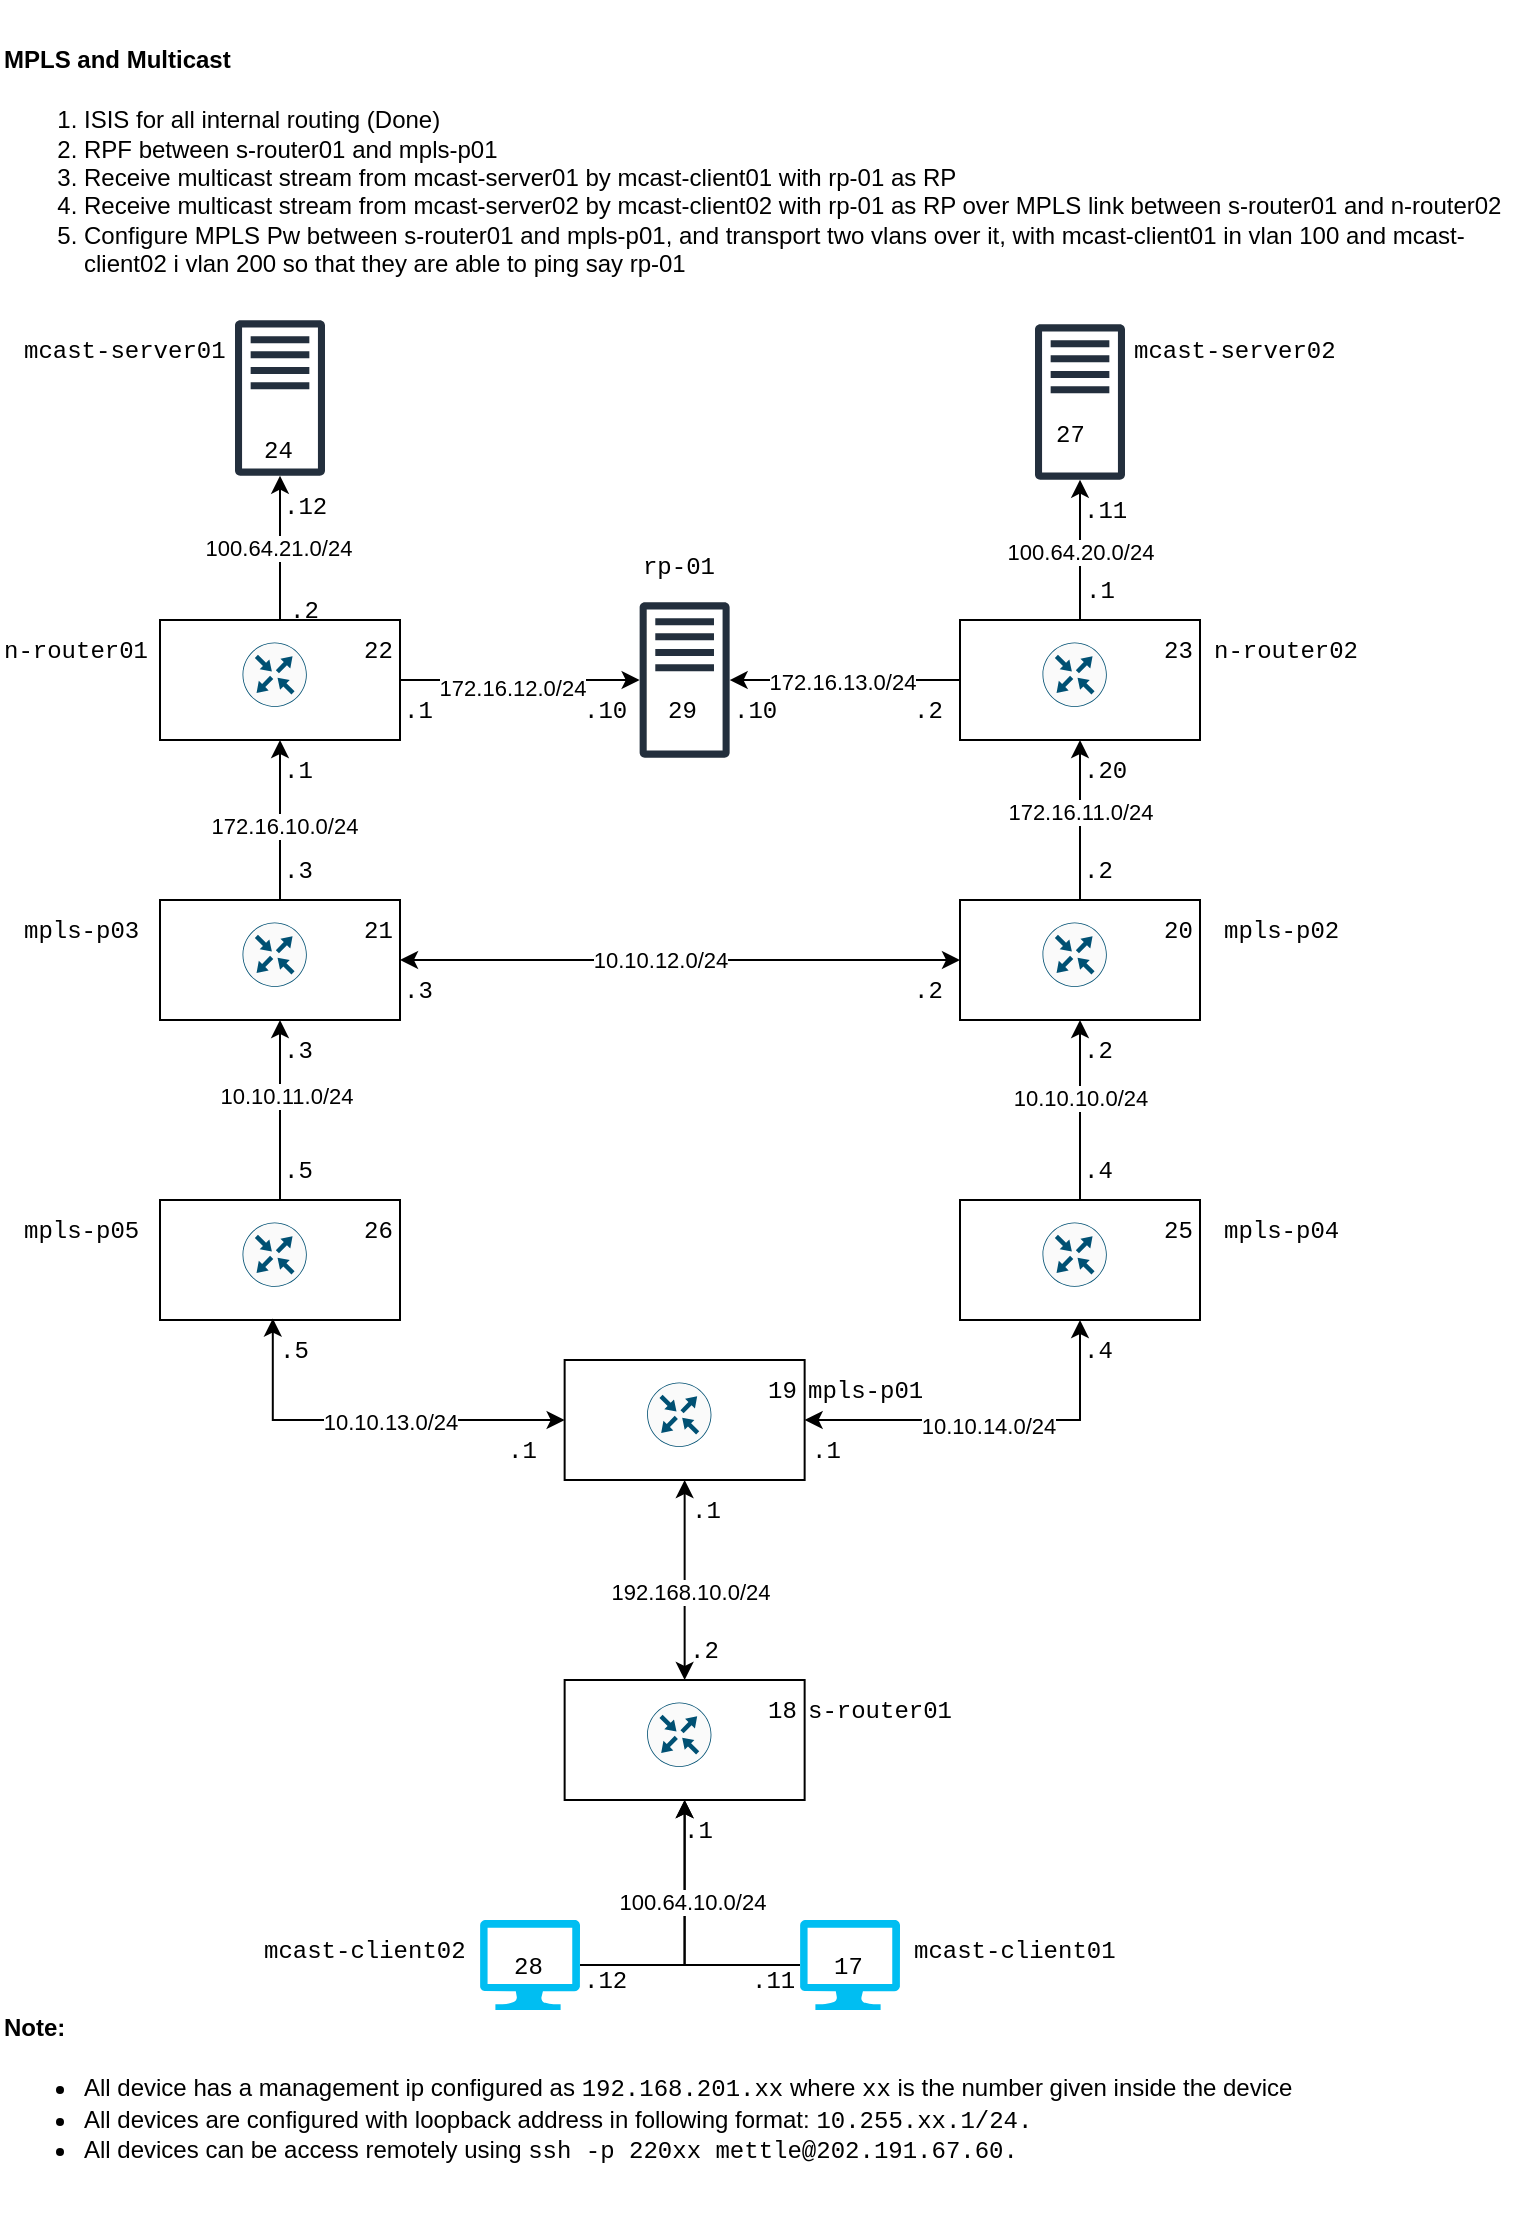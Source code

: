 <mxfile version="24.4.4" type="github">
  <diagram name="Page-1" id="ByGFvIx0IGY0nGWpCWUn">
    <mxGraphModel dx="1006" dy="721" grid="1" gridSize="10" guides="1" tooltips="1" connect="1" arrows="1" fold="1" page="1" pageScale="1" pageWidth="827" pageHeight="1169" math="0" shadow="0">
      <root>
        <mxCell id="0" />
        <mxCell id="1" parent="0" />
        <mxCell id="eoF8KbbVxJdz4AYGsX7u-155" style="edgeStyle=orthogonalEdgeStyle;rounded=0;orthogonalLoop=1;jettySize=auto;html=1;exitX=0;exitY=0.5;exitDx=0;exitDy=0;exitPerimeter=0;entryX=0.5;entryY=1;entryDx=0;entryDy=0;" parent="1" source="eoF8KbbVxJdz4AYGsX7u-15" target="eoF8KbbVxJdz4AYGsX7u-98" edge="1">
          <mxGeometry relative="1" as="geometry" />
        </mxCell>
        <mxCell id="eoF8KbbVxJdz4AYGsX7u-15" value="" style="verticalLabelPosition=bottom;html=1;verticalAlign=top;align=center;strokeColor=none;fillColor=#00BEF2;shape=mxgraph.azure.computer;pointerEvents=1;" parent="1" vertex="1">
          <mxGeometry x="440" y="1000" width="50" height="45" as="geometry" />
        </mxCell>
        <mxCell id="eoF8KbbVxJdz4AYGsX7u-16" value="" style="sketch=0;outlineConnect=0;fontColor=#232F3E;gradientColor=none;fillColor=#232F3D;strokeColor=none;dashed=0;verticalLabelPosition=bottom;verticalAlign=top;align=center;html=1;fontSize=12;fontStyle=0;aspect=fixed;pointerEvents=1;shape=mxgraph.aws4.traditional_server;" parent="1" vertex="1">
          <mxGeometry x="157.5" y="200" width="45" height="78" as="geometry" />
        </mxCell>
        <mxCell id="eoF8KbbVxJdz4AYGsX7u-34" value="&lt;font face=&quot;Courier New&quot;&gt;mcast-client01&lt;/font&gt;" style="text;html=1;align=left;verticalAlign=middle;whiteSpace=wrap;rounded=0;" parent="1" vertex="1">
          <mxGeometry x="495" y="1000" width="130" height="30" as="geometry" />
        </mxCell>
        <mxCell id="eoF8KbbVxJdz4AYGsX7u-36" value="&lt;font face=&quot;Courier New&quot;&gt;.1&lt;/font&gt;" style="text;html=1;align=left;verticalAlign=middle;whiteSpace=wrap;rounded=0;" parent="1" vertex="1">
          <mxGeometry x="380" y="940" width="30" height="30" as="geometry" />
        </mxCell>
        <mxCell id="eoF8KbbVxJdz4AYGsX7u-39" value="&lt;font face=&quot;Courier New&quot;&gt;s-router01&lt;/font&gt;" style="text;html=1;align=left;verticalAlign=middle;whiteSpace=wrap;rounded=0;" parent="1" vertex="1">
          <mxGeometry x="442.32" y="880" width="80" height="30" as="geometry" />
        </mxCell>
        <mxCell id="eoF8KbbVxJdz4AYGsX7u-43" value="&lt;font face=&quot;Courier New&quot;&gt;mpls-p01&lt;/font&gt;" style="text;html=1;align=left;verticalAlign=middle;whiteSpace=wrap;rounded=0;" parent="1" vertex="1">
          <mxGeometry x="442.32" y="720" width="70" height="30" as="geometry" />
        </mxCell>
        <mxCell id="eoF8KbbVxJdz4AYGsX7u-44" value="&lt;font face=&quot;Courier New&quot;&gt;17&lt;/font&gt;" style="text;html=1;align=left;verticalAlign=middle;whiteSpace=wrap;rounded=0;" parent="1" vertex="1">
          <mxGeometry x="455" y="1007.5" width="20" height="30" as="geometry" />
        </mxCell>
        <mxCell id="eoF8KbbVxJdz4AYGsX7u-55" value="&lt;font face=&quot;Courier New&quot;&gt;mpls-p02&lt;/font&gt;" style="text;html=1;align=left;verticalAlign=middle;whiteSpace=wrap;rounded=0;" parent="1" vertex="1">
          <mxGeometry x="650" y="490" width="70" height="30" as="geometry" />
        </mxCell>
        <mxCell id="eoF8KbbVxJdz4AYGsX7u-56" value="&lt;font face=&quot;Courier New&quot;&gt;mpls-p03&lt;/font&gt;" style="text;html=1;align=left;verticalAlign=middle;whiteSpace=wrap;rounded=0;" parent="1" vertex="1">
          <mxGeometry x="50" y="490" width="70" height="30" as="geometry" />
        </mxCell>
        <mxCell id="eoF8KbbVxJdz4AYGsX7u-64" value="&lt;font face=&quot;Courier New&quot;&gt;n-router01&lt;/font&gt;" style="text;html=1;align=left;verticalAlign=middle;whiteSpace=wrap;rounded=0;" parent="1" vertex="1">
          <mxGeometry x="40" y="350" width="80" height="30" as="geometry" />
        </mxCell>
        <mxCell id="eoF8KbbVxJdz4AYGsX7u-65" value="&lt;font face=&quot;Courier New&quot;&gt;n-router02&lt;/font&gt;" style="text;html=1;align=left;verticalAlign=middle;whiteSpace=wrap;rounded=0;" parent="1" vertex="1">
          <mxGeometry x="645" y="350" width="90" height="30" as="geometry" />
        </mxCell>
        <mxCell id="eoF8KbbVxJdz4AYGsX7u-66" value="&lt;font face=&quot;Courier New&quot;&gt;mcast-server02&lt;/font&gt;" style="text;html=1;align=left;verticalAlign=middle;whiteSpace=wrap;rounded=0;" parent="1" vertex="1">
          <mxGeometry x="605" y="200" width="115" height="30" as="geometry" />
        </mxCell>
        <mxCell id="eoF8KbbVxJdz4AYGsX7u-72" value="" style="group" parent="1" vertex="1" connectable="0">
          <mxGeometry x="322.32" y="720" width="120" height="60" as="geometry" />
        </mxCell>
        <mxCell id="eoF8KbbVxJdz4AYGsX7u-80" value="" style="group" parent="eoF8KbbVxJdz4AYGsX7u-72" vertex="1" connectable="0">
          <mxGeometry width="120" height="60" as="geometry" />
        </mxCell>
        <mxCell id="eoF8KbbVxJdz4AYGsX7u-73" value="" style="rounded=0;whiteSpace=wrap;html=1;" parent="eoF8KbbVxJdz4AYGsX7u-80" vertex="1">
          <mxGeometry width="120" height="60" as="geometry" />
        </mxCell>
        <mxCell id="eoF8KbbVxJdz4AYGsX7u-74" value="" style="sketch=0;points=[[0.5,0,0],[1,0.5,0],[0.5,1,0],[0,0.5,0],[0.145,0.145,0],[0.856,0.145,0],[0.855,0.856,0],[0.145,0.855,0]];verticalLabelPosition=bottom;html=1;verticalAlign=top;aspect=fixed;align=center;pointerEvents=1;shape=mxgraph.cisco19.rect;prIcon=router;fillColor=#FAFAFA;strokeColor=#005073;" parent="eoF8KbbVxJdz4AYGsX7u-80" vertex="1">
          <mxGeometry x="41.25" y="11.25" width="32.143" height="32.143" as="geometry" />
        </mxCell>
        <mxCell id="eoF8KbbVxJdz4AYGsX7u-46" value="&lt;font face=&quot;Courier New&quot;&gt;19&lt;/font&gt;" style="text;html=1;align=left;verticalAlign=middle;whiteSpace=wrap;rounded=0;" parent="eoF8KbbVxJdz4AYGsX7u-80" vertex="1">
          <mxGeometry x="100" width="20" height="30" as="geometry" />
        </mxCell>
        <mxCell id="eoF8KbbVxJdz4AYGsX7u-81" value="" style="group" parent="1" vertex="1" connectable="0">
          <mxGeometry x="120" y="490" width="120" height="60" as="geometry" />
        </mxCell>
        <mxCell id="eoF8KbbVxJdz4AYGsX7u-82" value="" style="rounded=0;whiteSpace=wrap;html=1;" parent="eoF8KbbVxJdz4AYGsX7u-81" vertex="1">
          <mxGeometry width="120" height="60" as="geometry" />
        </mxCell>
        <mxCell id="eoF8KbbVxJdz4AYGsX7u-83" value="" style="sketch=0;points=[[0.5,0,0],[1,0.5,0],[0.5,1,0],[0,0.5,0],[0.145,0.145,0],[0.856,0.145,0],[0.855,0.856,0],[0.145,0.855,0]];verticalLabelPosition=bottom;html=1;verticalAlign=top;aspect=fixed;align=center;pointerEvents=1;shape=mxgraph.cisco19.rect;prIcon=router;fillColor=#FAFAFA;strokeColor=#005073;" parent="eoF8KbbVxJdz4AYGsX7u-81" vertex="1">
          <mxGeometry x="41.25" y="11.25" width="32.143" height="32.143" as="geometry" />
        </mxCell>
        <mxCell id="eoF8KbbVxJdz4AYGsX7u-57" value="&lt;font face=&quot;Courier New&quot;&gt;21&lt;/font&gt;" style="text;html=1;align=left;verticalAlign=middle;whiteSpace=wrap;rounded=0;" parent="eoF8KbbVxJdz4AYGsX7u-81" vertex="1">
          <mxGeometry x="100" width="20" height="30" as="geometry" />
        </mxCell>
        <mxCell id="eoF8KbbVxJdz4AYGsX7u-84" value="" style="group" parent="1" vertex="1" connectable="0">
          <mxGeometry x="520" y="490" width="120" height="60" as="geometry" />
        </mxCell>
        <mxCell id="eoF8KbbVxJdz4AYGsX7u-85" value="" style="rounded=0;whiteSpace=wrap;html=1;" parent="eoF8KbbVxJdz4AYGsX7u-84" vertex="1">
          <mxGeometry width="120" height="60" as="geometry" />
        </mxCell>
        <mxCell id="eoF8KbbVxJdz4AYGsX7u-86" value="" style="sketch=0;points=[[0.5,0,0],[1,0.5,0],[0.5,1,0],[0,0.5,0],[0.145,0.145,0],[0.856,0.145,0],[0.855,0.856,0],[0.145,0.855,0]];verticalLabelPosition=bottom;html=1;verticalAlign=top;aspect=fixed;align=center;pointerEvents=1;shape=mxgraph.cisco19.rect;prIcon=router;fillColor=#FAFAFA;strokeColor=#005073;" parent="eoF8KbbVxJdz4AYGsX7u-84" vertex="1">
          <mxGeometry x="41.25" y="11.25" width="32.143" height="32.143" as="geometry" />
        </mxCell>
        <mxCell id="eoF8KbbVxJdz4AYGsX7u-51" value="&lt;font face=&quot;Courier New&quot;&gt;20&lt;/font&gt;" style="text;html=1;align=left;verticalAlign=middle;whiteSpace=wrap;rounded=0;" parent="eoF8KbbVxJdz4AYGsX7u-84" vertex="1">
          <mxGeometry x="100" width="20" height="30" as="geometry" />
        </mxCell>
        <mxCell id="eoF8KbbVxJdz4AYGsX7u-90" value="" style="group" parent="1" vertex="1" connectable="0">
          <mxGeometry x="120" y="350" width="120" height="60" as="geometry" />
        </mxCell>
        <mxCell id="eoF8KbbVxJdz4AYGsX7u-91" value="" style="rounded=0;whiteSpace=wrap;html=1;" parent="eoF8KbbVxJdz4AYGsX7u-90" vertex="1">
          <mxGeometry width="120" height="60" as="geometry" />
        </mxCell>
        <mxCell id="eoF8KbbVxJdz4AYGsX7u-92" value="" style="sketch=0;points=[[0.5,0,0],[1,0.5,0],[0.5,1,0],[0,0.5,0],[0.145,0.145,0],[0.856,0.145,0],[0.855,0.856,0],[0.145,0.855,0]];verticalLabelPosition=bottom;html=1;verticalAlign=top;aspect=fixed;align=center;pointerEvents=1;shape=mxgraph.cisco19.rect;prIcon=router;fillColor=#FAFAFA;strokeColor=#005073;" parent="eoF8KbbVxJdz4AYGsX7u-90" vertex="1">
          <mxGeometry x="41.25" y="11.25" width="32.143" height="32.143" as="geometry" />
        </mxCell>
        <mxCell id="eoF8KbbVxJdz4AYGsX7u-62" value="&lt;font face=&quot;Courier New&quot;&gt;22&lt;/font&gt;" style="text;html=1;align=left;verticalAlign=middle;whiteSpace=wrap;rounded=0;" parent="eoF8KbbVxJdz4AYGsX7u-90" vertex="1">
          <mxGeometry x="100" width="20" height="30" as="geometry" />
        </mxCell>
        <mxCell id="eoF8KbbVxJdz4AYGsX7u-93" value="" style="group" parent="1" vertex="1" connectable="0">
          <mxGeometry x="520" y="350" width="120" height="60" as="geometry" />
        </mxCell>
        <mxCell id="eoF8KbbVxJdz4AYGsX7u-94" value="" style="rounded=0;whiteSpace=wrap;html=1;" parent="eoF8KbbVxJdz4AYGsX7u-93" vertex="1">
          <mxGeometry width="120" height="60" as="geometry" />
        </mxCell>
        <mxCell id="eoF8KbbVxJdz4AYGsX7u-95" value="" style="sketch=0;points=[[0.5,0,0],[1,0.5,0],[0.5,1,0],[0,0.5,0],[0.145,0.145,0],[0.856,0.145,0],[0.855,0.856,0],[0.145,0.855,0]];verticalLabelPosition=bottom;html=1;verticalAlign=top;aspect=fixed;align=center;pointerEvents=1;shape=mxgraph.cisco19.rect;prIcon=router;fillColor=#FAFAFA;strokeColor=#005073;" parent="eoF8KbbVxJdz4AYGsX7u-93" vertex="1">
          <mxGeometry x="41.25" y="11.25" width="32.143" height="32.143" as="geometry" />
        </mxCell>
        <mxCell id="eoF8KbbVxJdz4AYGsX7u-63" value="&lt;font face=&quot;Courier New&quot;&gt;23&lt;/font&gt;" style="text;html=1;align=left;verticalAlign=middle;whiteSpace=wrap;rounded=0;" parent="eoF8KbbVxJdz4AYGsX7u-93" vertex="1">
          <mxGeometry x="100" width="20" height="30" as="geometry" />
        </mxCell>
        <mxCell id="eoF8KbbVxJdz4AYGsX7u-96" value="" style="group" parent="1" vertex="1" connectable="0">
          <mxGeometry x="322.32" y="880" width="120.0" height="60" as="geometry" />
        </mxCell>
        <mxCell id="eoF8KbbVxJdz4AYGsX7u-97" value="" style="group" parent="eoF8KbbVxJdz4AYGsX7u-96" vertex="1" connectable="0">
          <mxGeometry width="120.0" height="60" as="geometry" />
        </mxCell>
        <mxCell id="eoF8KbbVxJdz4AYGsX7u-98" value="" style="rounded=0;whiteSpace=wrap;html=1;" parent="eoF8KbbVxJdz4AYGsX7u-97" vertex="1">
          <mxGeometry width="120" height="60" as="geometry" />
        </mxCell>
        <mxCell id="eoF8KbbVxJdz4AYGsX7u-99" value="" style="sketch=0;points=[[0.5,0,0],[1,0.5,0],[0.5,1,0],[0,0.5,0],[0.145,0.145,0],[0.856,0.145,0],[0.855,0.856,0],[0.145,0.855,0]];verticalLabelPosition=bottom;html=1;verticalAlign=top;aspect=fixed;align=center;pointerEvents=1;shape=mxgraph.cisco19.rect;prIcon=router;fillColor=#FAFAFA;strokeColor=#005073;" parent="eoF8KbbVxJdz4AYGsX7u-97" vertex="1">
          <mxGeometry x="41.25" y="11.25" width="32.143" height="32.143" as="geometry" />
        </mxCell>
        <mxCell id="eoF8KbbVxJdz4AYGsX7u-45" value="&lt;font face=&quot;Courier New&quot;&gt;18&lt;/font&gt;" style="text;html=1;align=left;verticalAlign=middle;whiteSpace=wrap;rounded=0;" parent="eoF8KbbVxJdz4AYGsX7u-97" vertex="1">
          <mxGeometry x="100.0" width="20" height="30" as="geometry" />
        </mxCell>
        <mxCell id="eoF8KbbVxJdz4AYGsX7u-110" value="&lt;font face=&quot;Courier New&quot;&gt;.11&lt;/font&gt;" style="text;html=1;align=left;verticalAlign=middle;whiteSpace=wrap;rounded=0;" parent="1" vertex="1">
          <mxGeometry x="414" y="1015" width="30" height="30" as="geometry" />
        </mxCell>
        <mxCell id="eoF8KbbVxJdz4AYGsX7u-111" value="&lt;font face=&quot;Courier New&quot;&gt;.12&lt;/font&gt;" style="text;html=1;align=left;verticalAlign=middle;whiteSpace=wrap;rounded=0;" parent="1" vertex="1">
          <mxGeometry x="330" y="1015" width="30" height="30" as="geometry" />
        </mxCell>
        <mxCell id="eoF8KbbVxJdz4AYGsX7u-112" value="&lt;font face=&quot;Courier New&quot;&gt;mcast-client02&lt;/font&gt;" style="text;html=1;align=left;verticalAlign=middle;whiteSpace=wrap;rounded=0;" parent="1" vertex="1">
          <mxGeometry x="170" y="1000" width="130" height="30" as="geometry" />
        </mxCell>
        <mxCell id="eoF8KbbVxJdz4AYGsX7u-115" value="&lt;font face=&quot;Courier New&quot;&gt;.2&lt;/font&gt;" style="text;html=1;align=left;verticalAlign=middle;whiteSpace=wrap;rounded=0;" parent="1" vertex="1">
          <mxGeometry x="382.5" y="850" width="25" height="30" as="geometry" />
        </mxCell>
        <mxCell id="eoF8KbbVxJdz4AYGsX7u-116" value="&lt;font face=&quot;Courier New&quot;&gt;.1&lt;/font&gt;" style="text;html=1;align=left;verticalAlign=middle;whiteSpace=wrap;rounded=0;" parent="1" vertex="1">
          <mxGeometry x="384" y="780" width="30" height="30" as="geometry" />
        </mxCell>
        <mxCell id="eoF8KbbVxJdz4AYGsX7u-117" value="" style="group" parent="1" vertex="1" connectable="0">
          <mxGeometry x="120" y="640" width="120" height="60" as="geometry" />
        </mxCell>
        <mxCell id="eoF8KbbVxJdz4AYGsX7u-118" value="" style="group" parent="eoF8KbbVxJdz4AYGsX7u-117" vertex="1" connectable="0">
          <mxGeometry width="120" height="60" as="geometry" />
        </mxCell>
        <mxCell id="eoF8KbbVxJdz4AYGsX7u-119" value="" style="rounded=0;whiteSpace=wrap;html=1;" parent="eoF8KbbVxJdz4AYGsX7u-118" vertex="1">
          <mxGeometry width="120" height="60" as="geometry" />
        </mxCell>
        <mxCell id="eoF8KbbVxJdz4AYGsX7u-120" value="" style="sketch=0;points=[[0.5,0,0],[1,0.5,0],[0.5,1,0],[0,0.5,0],[0.145,0.145,0],[0.856,0.145,0],[0.855,0.856,0],[0.145,0.855,0]];verticalLabelPosition=bottom;html=1;verticalAlign=top;aspect=fixed;align=center;pointerEvents=1;shape=mxgraph.cisco19.rect;prIcon=router;fillColor=#FAFAFA;strokeColor=#005073;" parent="eoF8KbbVxJdz4AYGsX7u-118" vertex="1">
          <mxGeometry x="41.25" y="11.25" width="32.143" height="32.143" as="geometry" />
        </mxCell>
        <mxCell id="eoF8KbbVxJdz4AYGsX7u-187" value="&lt;font face=&quot;Courier New&quot;&gt;26&lt;/font&gt;" style="text;html=1;align=left;verticalAlign=middle;whiteSpace=wrap;rounded=0;" parent="eoF8KbbVxJdz4AYGsX7u-118" vertex="1">
          <mxGeometry x="100" width="20" height="30" as="geometry" />
        </mxCell>
        <mxCell id="eoF8KbbVxJdz4AYGsX7u-122" style="edgeStyle=orthogonalEdgeStyle;rounded=0;orthogonalLoop=1;jettySize=auto;html=1;entryX=0.47;entryY=0.988;entryDx=0;entryDy=0;entryPerimeter=0;startArrow=classic;startFill=1;" parent="1" source="eoF8KbbVxJdz4AYGsX7u-73" target="eoF8KbbVxJdz4AYGsX7u-119" edge="1">
          <mxGeometry relative="1" as="geometry" />
        </mxCell>
        <mxCell id="eoF8KbbVxJdz4AYGsX7u-124" value="10.10.13.0/24" style="edgeLabel;html=1;align=center;verticalAlign=middle;resizable=0;points=[];" parent="eoF8KbbVxJdz4AYGsX7u-122" vertex="1" connectable="0">
          <mxGeometry x="-0.106" y="1" relative="1" as="geometry">
            <mxPoint as="offset" />
          </mxGeometry>
        </mxCell>
        <mxCell id="eoF8KbbVxJdz4AYGsX7u-125" value="" style="group" parent="1" vertex="1" connectable="0">
          <mxGeometry x="520" y="640" width="120" height="60" as="geometry" />
        </mxCell>
        <mxCell id="eoF8KbbVxJdz4AYGsX7u-126" value="" style="rounded=0;whiteSpace=wrap;html=1;" parent="eoF8KbbVxJdz4AYGsX7u-125" vertex="1">
          <mxGeometry width="120" height="60" as="geometry" />
        </mxCell>
        <mxCell id="eoF8KbbVxJdz4AYGsX7u-127" value="" style="sketch=0;points=[[0.5,0,0],[1,0.5,0],[0.5,1,0],[0,0.5,0],[0.145,0.145,0],[0.856,0.145,0],[0.855,0.856,0],[0.145,0.855,0]];verticalLabelPosition=bottom;html=1;verticalAlign=top;aspect=fixed;align=center;pointerEvents=1;shape=mxgraph.cisco19.rect;prIcon=router;fillColor=#FAFAFA;strokeColor=#005073;" parent="eoF8KbbVxJdz4AYGsX7u-125" vertex="1">
          <mxGeometry x="41.25" y="11.25" width="32.143" height="32.143" as="geometry" />
        </mxCell>
        <mxCell id="eoF8KbbVxJdz4AYGsX7u-186" value="&lt;font face=&quot;Courier New&quot;&gt;25&lt;/font&gt;" style="text;html=1;align=left;verticalAlign=middle;whiteSpace=wrap;rounded=0;" parent="eoF8KbbVxJdz4AYGsX7u-125" vertex="1">
          <mxGeometry x="100" width="20" height="30" as="geometry" />
        </mxCell>
        <mxCell id="eoF8KbbVxJdz4AYGsX7u-129" style="edgeStyle=orthogonalEdgeStyle;rounded=0;orthogonalLoop=1;jettySize=auto;html=1;exitX=0.5;exitY=1;exitDx=0;exitDy=0;entryX=1;entryY=0.5;entryDx=0;entryDy=0;startArrow=classic;startFill=1;" parent="1" source="eoF8KbbVxJdz4AYGsX7u-126" target="eoF8KbbVxJdz4AYGsX7u-73" edge="1">
          <mxGeometry relative="1" as="geometry" />
        </mxCell>
        <mxCell id="eoF8KbbVxJdz4AYGsX7u-130" value="10.10.14.0/24" style="edgeLabel;html=1;align=center;verticalAlign=middle;resizable=0;points=[];" parent="eoF8KbbVxJdz4AYGsX7u-129" vertex="1" connectable="0">
          <mxGeometry x="0.026" y="3" relative="1" as="geometry">
            <mxPoint as="offset" />
          </mxGeometry>
        </mxCell>
        <mxCell id="eoF8KbbVxJdz4AYGsX7u-131" style="edgeStyle=orthogonalEdgeStyle;rounded=0;orthogonalLoop=1;jettySize=auto;html=1;exitX=0.5;exitY=0;exitDx=0;exitDy=0;entryX=0.5;entryY=1;entryDx=0;entryDy=0;" parent="1" source="eoF8KbbVxJdz4AYGsX7u-126" target="eoF8KbbVxJdz4AYGsX7u-85" edge="1">
          <mxGeometry relative="1" as="geometry" />
        </mxCell>
        <mxCell id="eoF8KbbVxJdz4AYGsX7u-132" value="10.10.10.0/24" style="edgeLabel;html=1;align=center;verticalAlign=middle;resizable=0;points=[];" parent="eoF8KbbVxJdz4AYGsX7u-131" vertex="1" connectable="0">
          <mxGeometry x="0.129" relative="1" as="geometry">
            <mxPoint as="offset" />
          </mxGeometry>
        </mxCell>
        <mxCell id="eoF8KbbVxJdz4AYGsX7u-133" style="edgeStyle=orthogonalEdgeStyle;rounded=0;orthogonalLoop=1;jettySize=auto;html=1;exitX=0.5;exitY=0;exitDx=0;exitDy=0;entryX=0.5;entryY=1;entryDx=0;entryDy=0;" parent="1" source="eoF8KbbVxJdz4AYGsX7u-119" target="eoF8KbbVxJdz4AYGsX7u-82" edge="1">
          <mxGeometry relative="1" as="geometry" />
        </mxCell>
        <mxCell id="eoF8KbbVxJdz4AYGsX7u-134" value="10.10.11.0/24" style="edgeLabel;html=1;align=center;verticalAlign=middle;resizable=0;points=[];" parent="eoF8KbbVxJdz4AYGsX7u-133" vertex="1" connectable="0">
          <mxGeometry x="0.169" y="-3" relative="1" as="geometry">
            <mxPoint as="offset" />
          </mxGeometry>
        </mxCell>
        <mxCell id="eoF8KbbVxJdz4AYGsX7u-139" style="edgeStyle=orthogonalEdgeStyle;rounded=0;orthogonalLoop=1;jettySize=auto;html=1;exitX=0.5;exitY=0;exitDx=0;exitDy=0;entryX=0.5;entryY=1;entryDx=0;entryDy=0;" parent="1" source="eoF8KbbVxJdz4AYGsX7u-85" target="eoF8KbbVxJdz4AYGsX7u-94" edge="1">
          <mxGeometry relative="1" as="geometry" />
        </mxCell>
        <mxCell id="eoF8KbbVxJdz4AYGsX7u-140" value="172.16.11.0/24" style="edgeLabel;html=1;align=center;verticalAlign=middle;resizable=0;points=[];" parent="eoF8KbbVxJdz4AYGsX7u-139" vertex="1" connectable="0">
          <mxGeometry x="0.1" relative="1" as="geometry">
            <mxPoint as="offset" />
          </mxGeometry>
        </mxCell>
        <mxCell id="eoF8KbbVxJdz4AYGsX7u-141" style="edgeStyle=orthogonalEdgeStyle;rounded=0;orthogonalLoop=1;jettySize=auto;html=1;exitX=0.5;exitY=0;exitDx=0;exitDy=0;entryX=0.5;entryY=1;entryDx=0;entryDy=0;" parent="1" source="eoF8KbbVxJdz4AYGsX7u-82" target="eoF8KbbVxJdz4AYGsX7u-91" edge="1">
          <mxGeometry relative="1" as="geometry" />
        </mxCell>
        <mxCell id="eoF8KbbVxJdz4AYGsX7u-142" value="172.16.10.0/24" style="edgeLabel;html=1;align=center;verticalAlign=middle;resizable=0;points=[];" parent="eoF8KbbVxJdz4AYGsX7u-141" vertex="1" connectable="0">
          <mxGeometry x="-0.078" y="-2" relative="1" as="geometry">
            <mxPoint as="offset" />
          </mxGeometry>
        </mxCell>
        <mxCell id="eoF8KbbVxJdz4AYGsX7u-143" value="" style="sketch=0;outlineConnect=0;fontColor=#232F3E;gradientColor=none;fillColor=#232F3D;strokeColor=none;dashed=0;verticalLabelPosition=bottom;verticalAlign=top;align=center;html=1;fontSize=12;fontStyle=0;aspect=fixed;pointerEvents=1;shape=mxgraph.aws4.traditional_server;" parent="1" vertex="1">
          <mxGeometry x="557.5" y="202" width="45" height="78" as="geometry" />
        </mxCell>
        <mxCell id="eoF8KbbVxJdz4AYGsX7u-144" style="edgeStyle=orthogonalEdgeStyle;rounded=0;orthogonalLoop=1;jettySize=auto;html=1;exitX=0.5;exitY=0;exitDx=0;exitDy=0;" parent="1" source="eoF8KbbVxJdz4AYGsX7u-94" target="eoF8KbbVxJdz4AYGsX7u-143" edge="1">
          <mxGeometry relative="1" as="geometry">
            <mxPoint x="576.25" y="342" as="sourcePoint" />
          </mxGeometry>
        </mxCell>
        <mxCell id="eoF8KbbVxJdz4AYGsX7u-145" value="100.64.20.0/24" style="edgeLabel;html=1;align=center;verticalAlign=middle;resizable=0;points=[];" parent="eoF8KbbVxJdz4AYGsX7u-144" vertex="1" connectable="0">
          <mxGeometry x="-0.021" relative="1" as="geometry">
            <mxPoint as="offset" />
          </mxGeometry>
        </mxCell>
        <mxCell id="eoF8KbbVxJdz4AYGsX7u-148" style="edgeStyle=orthogonalEdgeStyle;rounded=0;orthogonalLoop=1;jettySize=auto;html=1;exitX=1;exitY=0.5;exitDx=0;exitDy=0;entryX=0;entryY=0.5;entryDx=0;entryDy=0;startArrow=classic;startFill=1;" parent="1" source="eoF8KbbVxJdz4AYGsX7u-82" target="eoF8KbbVxJdz4AYGsX7u-85" edge="1">
          <mxGeometry relative="1" as="geometry" />
        </mxCell>
        <mxCell id="eoF8KbbVxJdz4AYGsX7u-149" value="10.10.12.0/24" style="edgeLabel;html=1;align=center;verticalAlign=middle;resizable=0;points=[];" parent="eoF8KbbVxJdz4AYGsX7u-148" vertex="1" connectable="0">
          <mxGeometry x="-0.07" relative="1" as="geometry">
            <mxPoint as="offset" />
          </mxGeometry>
        </mxCell>
        <mxCell id="eoF8KbbVxJdz4AYGsX7u-154" style="edgeStyle=orthogonalEdgeStyle;rounded=0;orthogonalLoop=1;jettySize=auto;html=1;exitX=1;exitY=0.5;exitDx=0;exitDy=0;exitPerimeter=0;entryX=0.5;entryY=1;entryDx=0;entryDy=0;" parent="1" source="eoF8KbbVxJdz4AYGsX7u-152" target="eoF8KbbVxJdz4AYGsX7u-98" edge="1">
          <mxGeometry relative="1" as="geometry" />
        </mxCell>
        <mxCell id="eoF8KbbVxJdz4AYGsX7u-203" value="100.64.10.0/24" style="edgeLabel;html=1;align=center;verticalAlign=middle;resizable=0;points=[];" parent="eoF8KbbVxJdz4AYGsX7u-154" vertex="1" connectable="0">
          <mxGeometry x="0.256" y="-3" relative="1" as="geometry">
            <mxPoint as="offset" />
          </mxGeometry>
        </mxCell>
        <mxCell id="eoF8KbbVxJdz4AYGsX7u-152" value="" style="verticalLabelPosition=bottom;html=1;verticalAlign=top;align=center;strokeColor=none;fillColor=#00BEF2;shape=mxgraph.azure.computer;pointerEvents=1;" parent="1" vertex="1">
          <mxGeometry x="280" y="1000" width="50" height="45" as="geometry" />
        </mxCell>
        <mxCell id="eoF8KbbVxJdz4AYGsX7u-156" value="&lt;font face=&quot;Courier New&quot;&gt;mcast-server01&lt;/font&gt;" style="text;html=1;align=left;verticalAlign=middle;whiteSpace=wrap;rounded=0;" parent="1" vertex="1">
          <mxGeometry x="50" y="200" width="105" height="30" as="geometry" />
        </mxCell>
        <mxCell id="eoF8KbbVxJdz4AYGsX7u-157" value="&lt;font face=&quot;Courier New&quot;&gt;mpls-p04&lt;/font&gt;" style="text;html=1;align=left;verticalAlign=middle;whiteSpace=wrap;rounded=0;" parent="1" vertex="1">
          <mxGeometry x="650" y="640" width="70" height="30" as="geometry" />
        </mxCell>
        <mxCell id="eoF8KbbVxJdz4AYGsX7u-158" value="&lt;font face=&quot;Courier New&quot;&gt;mpls-p05&lt;/font&gt;" style="text;html=1;align=left;verticalAlign=middle;whiteSpace=wrap;rounded=0;" parent="1" vertex="1">
          <mxGeometry x="50" y="640" width="70" height="30" as="geometry" />
        </mxCell>
        <mxCell id="eoF8KbbVxJdz4AYGsX7u-159" value="&lt;font face=&quot;Courier New&quot;&gt;.1&lt;/font&gt;" style="text;html=1;align=left;verticalAlign=middle;whiteSpace=wrap;rounded=0;" parent="1" vertex="1">
          <mxGeometry x="444" y="750" width="30" height="30" as="geometry" />
        </mxCell>
        <mxCell id="eoF8KbbVxJdz4AYGsX7u-160" value="&lt;font face=&quot;Courier New&quot;&gt;.1&lt;/font&gt;" style="text;html=1;align=left;verticalAlign=middle;whiteSpace=wrap;rounded=0;" parent="1" vertex="1">
          <mxGeometry x="292.32" y="750" width="30" height="30" as="geometry" />
        </mxCell>
        <mxCell id="eoF8KbbVxJdz4AYGsX7u-162" value="&lt;font face=&quot;Courier New&quot;&gt;.5&lt;/font&gt;" style="text;html=1;align=left;verticalAlign=middle;whiteSpace=wrap;rounded=0;" parent="1" vertex="1">
          <mxGeometry x="177.5" y="700" width="25" height="30" as="geometry" />
        </mxCell>
        <mxCell id="eoF8KbbVxJdz4AYGsX7u-163" value="&lt;font face=&quot;Courier New&quot;&gt;.5&lt;/font&gt;" style="text;html=1;align=left;verticalAlign=middle;whiteSpace=wrap;rounded=0;" parent="1" vertex="1">
          <mxGeometry x="180" y="610" width="22.5" height="30" as="geometry" />
        </mxCell>
        <mxCell id="eoF8KbbVxJdz4AYGsX7u-164" value="&lt;font face=&quot;Courier New&quot;&gt;.3&lt;/font&gt;" style="text;html=1;align=left;verticalAlign=middle;whiteSpace=wrap;rounded=0;" parent="1" vertex="1">
          <mxGeometry x="180" y="550" width="22.5" height="30" as="geometry" />
        </mxCell>
        <mxCell id="eoF8KbbVxJdz4AYGsX7u-165" value="&lt;font face=&quot;Courier New&quot;&gt;.3&lt;/font&gt;" style="text;html=1;align=left;verticalAlign=middle;whiteSpace=wrap;rounded=0;" parent="1" vertex="1">
          <mxGeometry x="180" y="460" width="22.5" height="30" as="geometry" />
        </mxCell>
        <mxCell id="eoF8KbbVxJdz4AYGsX7u-166" style="edgeStyle=orthogonalEdgeStyle;rounded=0;orthogonalLoop=1;jettySize=auto;html=1;exitX=0.5;exitY=0;exitDx=0;exitDy=0;" parent="1" source="eoF8KbbVxJdz4AYGsX7u-91" target="eoF8KbbVxJdz4AYGsX7u-16" edge="1">
          <mxGeometry relative="1" as="geometry">
            <mxPoint x="180" y="350" as="sourcePoint" />
          </mxGeometry>
        </mxCell>
        <mxCell id="eoF8KbbVxJdz4AYGsX7u-167" value="100.64.21.0/24" style="edgeLabel;html=1;align=center;verticalAlign=middle;resizable=0;points=[];" parent="eoF8KbbVxJdz4AYGsX7u-166" vertex="1" connectable="0">
          <mxGeometry x="0.018" y="1" relative="1" as="geometry">
            <mxPoint as="offset" />
          </mxGeometry>
        </mxCell>
        <mxCell id="eoF8KbbVxJdz4AYGsX7u-168" value="&lt;font face=&quot;Courier New&quot;&gt;.4&lt;/font&gt;" style="text;html=1;align=left;verticalAlign=middle;whiteSpace=wrap;rounded=0;" parent="1" vertex="1">
          <mxGeometry x="580" y="700" width="25" height="30" as="geometry" />
        </mxCell>
        <mxCell id="eoF8KbbVxJdz4AYGsX7u-169" value="&lt;font face=&quot;Courier New&quot;&gt;.4&lt;/font&gt;" style="text;html=1;align=left;verticalAlign=middle;whiteSpace=wrap;rounded=0;" parent="1" vertex="1">
          <mxGeometry x="580" y="610" width="25" height="30" as="geometry" />
        </mxCell>
        <mxCell id="eoF8KbbVxJdz4AYGsX7u-171" value="&lt;font face=&quot;Courier New&quot;&gt;.2&lt;/font&gt;" style="text;html=1;align=left;verticalAlign=middle;whiteSpace=wrap;rounded=0;" parent="1" vertex="1">
          <mxGeometry x="580" y="550" width="25" height="30" as="geometry" />
        </mxCell>
        <mxCell id="eoF8KbbVxJdz4AYGsX7u-172" value="&lt;font face=&quot;Courier New&quot;&gt;.2&lt;/font&gt;" style="text;html=1;align=left;verticalAlign=middle;whiteSpace=wrap;rounded=0;" parent="1" vertex="1">
          <mxGeometry x="580" y="460" width="25" height="30" as="geometry" />
        </mxCell>
        <mxCell id="eoF8KbbVxJdz4AYGsX7u-173" value="&lt;font face=&quot;Courier New&quot;&gt;.2&lt;/font&gt;" style="text;html=1;align=left;verticalAlign=middle;whiteSpace=wrap;rounded=0;" parent="1" vertex="1">
          <mxGeometry x="495" y="520" width="25" height="30" as="geometry" />
        </mxCell>
        <mxCell id="eoF8KbbVxJdz4AYGsX7u-174" value="&lt;font face=&quot;Courier New&quot;&gt;.3&lt;/font&gt;" style="text;html=1;align=left;verticalAlign=middle;whiteSpace=wrap;rounded=0;" parent="1" vertex="1">
          <mxGeometry x="240" y="520" width="22.5" height="30" as="geometry" />
        </mxCell>
        <mxCell id="eoF8KbbVxJdz4AYGsX7u-176" value="&lt;font face=&quot;Courier New&quot;&gt;.1&lt;/font&gt;" style="text;html=1;align=left;verticalAlign=middle;whiteSpace=wrap;rounded=0;" parent="1" vertex="1">
          <mxGeometry x="180" y="410" width="22.5" height="30" as="geometry" />
        </mxCell>
        <mxCell id="eoF8KbbVxJdz4AYGsX7u-67" value="&lt;font face=&quot;Courier New&quot;&gt;24&lt;/font&gt;" style="text;html=1;align=left;verticalAlign=middle;whiteSpace=wrap;rounded=0;" parent="1" vertex="1">
          <mxGeometry x="170" y="250" width="20" height="30" as="geometry" />
        </mxCell>
        <mxCell id="eoF8KbbVxJdz4AYGsX7u-178" value="&lt;font face=&quot;Courier New&quot;&gt;.20&lt;/font&gt;" style="text;html=1;align=left;verticalAlign=middle;whiteSpace=wrap;rounded=0;" parent="1" vertex="1">
          <mxGeometry x="580" y="410" width="25" height="30" as="geometry" />
        </mxCell>
        <mxCell id="eoF8KbbVxJdz4AYGsX7u-179" value="&lt;font face=&quot;Courier New&quot;&gt;.1&lt;/font&gt;" style="text;html=1;align=left;verticalAlign=middle;whiteSpace=wrap;rounded=0;" parent="1" vertex="1">
          <mxGeometry x="581.25" y="320" width="22.5" height="30" as="geometry" />
        </mxCell>
        <mxCell id="eoF8KbbVxJdz4AYGsX7u-180" value="&lt;font face=&quot;Courier New&quot;&gt;.2&lt;/font&gt;" style="text;html=1;align=left;verticalAlign=middle;whiteSpace=wrap;rounded=0;" parent="1" vertex="1">
          <mxGeometry x="182.5" y="330" width="25" height="30" as="geometry" />
        </mxCell>
        <mxCell id="eoF8KbbVxJdz4AYGsX7u-181" value="&lt;font face=&quot;Courier New&quot;&gt;.11&lt;/font&gt;" style="text;html=1;align=left;verticalAlign=middle;whiteSpace=wrap;rounded=0;" parent="1" vertex="1">
          <mxGeometry x="580" y="280" width="30" height="30" as="geometry" />
        </mxCell>
        <mxCell id="eoF8KbbVxJdz4AYGsX7u-182" value="&lt;font face=&quot;Courier New&quot;&gt;.12&lt;/font&gt;" style="text;html=1;align=left;verticalAlign=middle;whiteSpace=wrap;rounded=0;" parent="1" vertex="1">
          <mxGeometry x="180" y="278" width="30" height="30" as="geometry" />
        </mxCell>
        <mxCell id="eoF8KbbVxJdz4AYGsX7u-184" style="edgeStyle=orthogonalEdgeStyle;rounded=0;orthogonalLoop=1;jettySize=auto;html=1;exitX=0.5;exitY=0;exitDx=0;exitDy=0;entryX=0.5;entryY=1;entryDx=0;entryDy=0;startArrow=classic;startFill=1;" parent="1" source="eoF8KbbVxJdz4AYGsX7u-98" target="eoF8KbbVxJdz4AYGsX7u-73" edge="1">
          <mxGeometry relative="1" as="geometry" />
        </mxCell>
        <mxCell id="eoF8KbbVxJdz4AYGsX7u-185" value="192.168.10.0/24" style="edgeLabel;html=1;align=center;verticalAlign=middle;resizable=0;points=[];" parent="eoF8KbbVxJdz4AYGsX7u-184" vertex="1" connectable="0">
          <mxGeometry x="-0.116" y="-2" relative="1" as="geometry">
            <mxPoint as="offset" />
          </mxGeometry>
        </mxCell>
        <mxCell id="eoF8KbbVxJdz4AYGsX7u-188" value="&lt;font face=&quot;Courier New&quot;&gt;27&lt;/font&gt;" style="text;html=1;align=left;verticalAlign=middle;whiteSpace=wrap;rounded=0;" parent="1" vertex="1">
          <mxGeometry x="566.25" y="242" width="20" height="30" as="geometry" />
        </mxCell>
        <mxCell id="eoF8KbbVxJdz4AYGsX7u-189" value="&lt;font face=&quot;Courier New&quot;&gt;28&lt;/font&gt;" style="text;html=1;align=left;verticalAlign=middle;whiteSpace=wrap;rounded=0;" parent="1" vertex="1">
          <mxGeometry x="295" y="1007.5" width="20" height="30" as="geometry" />
        </mxCell>
        <mxCell id="eoF8KbbVxJdz4AYGsX7u-190" value="" style="sketch=0;outlineConnect=0;fontColor=#232F3E;gradientColor=none;fillColor=#232F3D;strokeColor=none;dashed=0;verticalLabelPosition=bottom;verticalAlign=top;align=center;html=1;fontSize=12;fontStyle=0;aspect=fixed;pointerEvents=1;shape=mxgraph.aws4.traditional_server;" parent="1" vertex="1">
          <mxGeometry x="359.82" y="341" width="45" height="78" as="geometry" />
        </mxCell>
        <mxCell id="eoF8KbbVxJdz4AYGsX7u-191" style="edgeStyle=orthogonalEdgeStyle;rounded=0;orthogonalLoop=1;jettySize=auto;html=1;exitX=1;exitY=0.5;exitDx=0;exitDy=0;" parent="1" source="eoF8KbbVxJdz4AYGsX7u-91" target="eoF8KbbVxJdz4AYGsX7u-190" edge="1">
          <mxGeometry relative="1" as="geometry" />
        </mxCell>
        <mxCell id="eoF8KbbVxJdz4AYGsX7u-195" value="172.16.12.0/24" style="edgeLabel;html=1;align=center;verticalAlign=middle;resizable=0;points=[];" parent="eoF8KbbVxJdz4AYGsX7u-191" vertex="1" connectable="0">
          <mxGeometry x="-0.069" y="-4" relative="1" as="geometry">
            <mxPoint as="offset" />
          </mxGeometry>
        </mxCell>
        <mxCell id="eoF8KbbVxJdz4AYGsX7u-192" style="edgeStyle=orthogonalEdgeStyle;rounded=0;orthogonalLoop=1;jettySize=auto;html=1;exitX=0;exitY=0.5;exitDx=0;exitDy=0;" parent="1" source="eoF8KbbVxJdz4AYGsX7u-94" target="eoF8KbbVxJdz4AYGsX7u-190" edge="1">
          <mxGeometry relative="1" as="geometry" />
        </mxCell>
        <mxCell id="eoF8KbbVxJdz4AYGsX7u-196" value="172.16.13.0/24" style="edgeLabel;html=1;align=center;verticalAlign=middle;resizable=0;points=[];" parent="eoF8KbbVxJdz4AYGsX7u-192" vertex="1" connectable="0">
          <mxGeometry x="0.031" y="1" relative="1" as="geometry">
            <mxPoint as="offset" />
          </mxGeometry>
        </mxCell>
        <mxCell id="eoF8KbbVxJdz4AYGsX7u-193" value="&lt;font face=&quot;Courier New&quot;&gt;29&lt;/font&gt;" style="text;html=1;align=left;verticalAlign=middle;whiteSpace=wrap;rounded=0;" parent="1" vertex="1">
          <mxGeometry x="372.32" y="380" width="20" height="30" as="geometry" />
        </mxCell>
        <mxCell id="eoF8KbbVxJdz4AYGsX7u-194" value="&lt;div align=&quot;center&quot;&gt;&lt;font face=&quot;Courier New&quot;&gt;rp-01&lt;/font&gt;&lt;/div&gt;" style="text;html=1;align=center;verticalAlign=middle;whiteSpace=wrap;rounded=0;" parent="1" vertex="1">
          <mxGeometry x="322.32" y="308" width="115" height="30" as="geometry" />
        </mxCell>
        <mxCell id="eoF8KbbVxJdz4AYGsX7u-197" value="&lt;font face=&quot;Courier New&quot;&gt;.1&lt;/font&gt;" style="text;html=1;align=left;verticalAlign=middle;whiteSpace=wrap;rounded=0;" parent="1" vertex="1">
          <mxGeometry x="240" y="380" width="22.5" height="30" as="geometry" />
        </mxCell>
        <mxCell id="eoF8KbbVxJdz4AYGsX7u-198" value="&lt;font face=&quot;Courier New&quot;&gt;.2&lt;/font&gt;" style="text;html=1;align=left;verticalAlign=middle;whiteSpace=wrap;rounded=0;" parent="1" vertex="1">
          <mxGeometry x="495" y="380" width="25" height="30" as="geometry" />
        </mxCell>
        <mxCell id="eoF8KbbVxJdz4AYGsX7u-199" value="&lt;font face=&quot;Courier New&quot;&gt;.10&lt;/font&gt;" style="text;html=1;align=left;verticalAlign=middle;whiteSpace=wrap;rounded=0;" parent="1" vertex="1">
          <mxGeometry x="330" y="380" width="30" height="30" as="geometry" />
        </mxCell>
        <mxCell id="eoF8KbbVxJdz4AYGsX7u-200" value="&lt;font face=&quot;Courier New&quot;&gt;.10&lt;/font&gt;" style="text;html=1;align=left;verticalAlign=middle;whiteSpace=wrap;rounded=0;" parent="1" vertex="1">
          <mxGeometry x="404.82" y="380" width="30" height="30" as="geometry" />
        </mxCell>
        <mxCell id="eoF8KbbVxJdz4AYGsX7u-201" value="&lt;h4&gt;MPLS and Multicast&lt;br&gt;&lt;/h4&gt;&lt;ol&gt;&lt;li align=&quot;left&quot;&gt;ISIS for all internal routing (Done)&lt;br&gt;&lt;/li&gt;&lt;li align=&quot;left&quot;&gt;RPF between s-router01 and mpls-p01&lt;/li&gt;&lt;li align=&quot;left&quot;&gt;Receive multicast stream from mcast-server01 by mcast-client01 with rp-01 as RP&lt;/li&gt;&lt;li align=&quot;left&quot;&gt;Receive multicast stream from mcast-server02 by mcast-client02 with rp-01 as RP over MPLS link between s-router01 and n-router02&lt;/li&gt;&lt;li align=&quot;left&quot;&gt;Configure MPLS Pw between s-router01 and mpls-p01, and transport two vlans over it, with mcast-client01 in vlan 100 and mcast-client02 i vlan 200 so that they are able to ping say rp-01&lt;/li&gt;&lt;/ol&gt;&lt;div&gt;&lt;br&gt;&lt;/div&gt;" style="text;html=1;align=left;verticalAlign=top;whiteSpace=wrap;rounded=0;" parent="1" vertex="1">
          <mxGeometry x="40" y="40" width="760" height="160" as="geometry" />
        </mxCell>
        <mxCell id="eoF8KbbVxJdz4AYGsX7u-202" value="&lt;h4&gt;Note:&lt;/h4&gt;&lt;div&gt;&lt;ul&gt;&lt;li&gt;All device has a management ip configured as &lt;font face=&quot;Courier New&quot;&gt;192.168.201.xx&lt;/font&gt; where &lt;font face=&quot;Courier New&quot;&gt;xx&lt;/font&gt; is the number given inside the device&lt;br&gt;&lt;/li&gt;&lt;li&gt;All devices are configured with loopback address in following format: &lt;font face=&quot;Courier New&quot;&gt;10.255.xx.1/24.&lt;/font&gt;&lt;/li&gt;&lt;li&gt;All devices can be access remotely using &lt;font face=&quot;Courier New&quot;&gt;ssh -p 220xx mettle@202.191.67.60.&lt;/font&gt;&lt;/li&gt;&lt;/ul&gt;&lt;div&gt;&lt;br&gt;&lt;/div&gt;&lt;/div&gt;" style="text;html=1;align=left;verticalAlign=middle;whiteSpace=wrap;rounded=0;" parent="1" vertex="1">
          <mxGeometry x="40" y="1050" width="760" height="80" as="geometry" />
        </mxCell>
      </root>
    </mxGraphModel>
  </diagram>
</mxfile>
